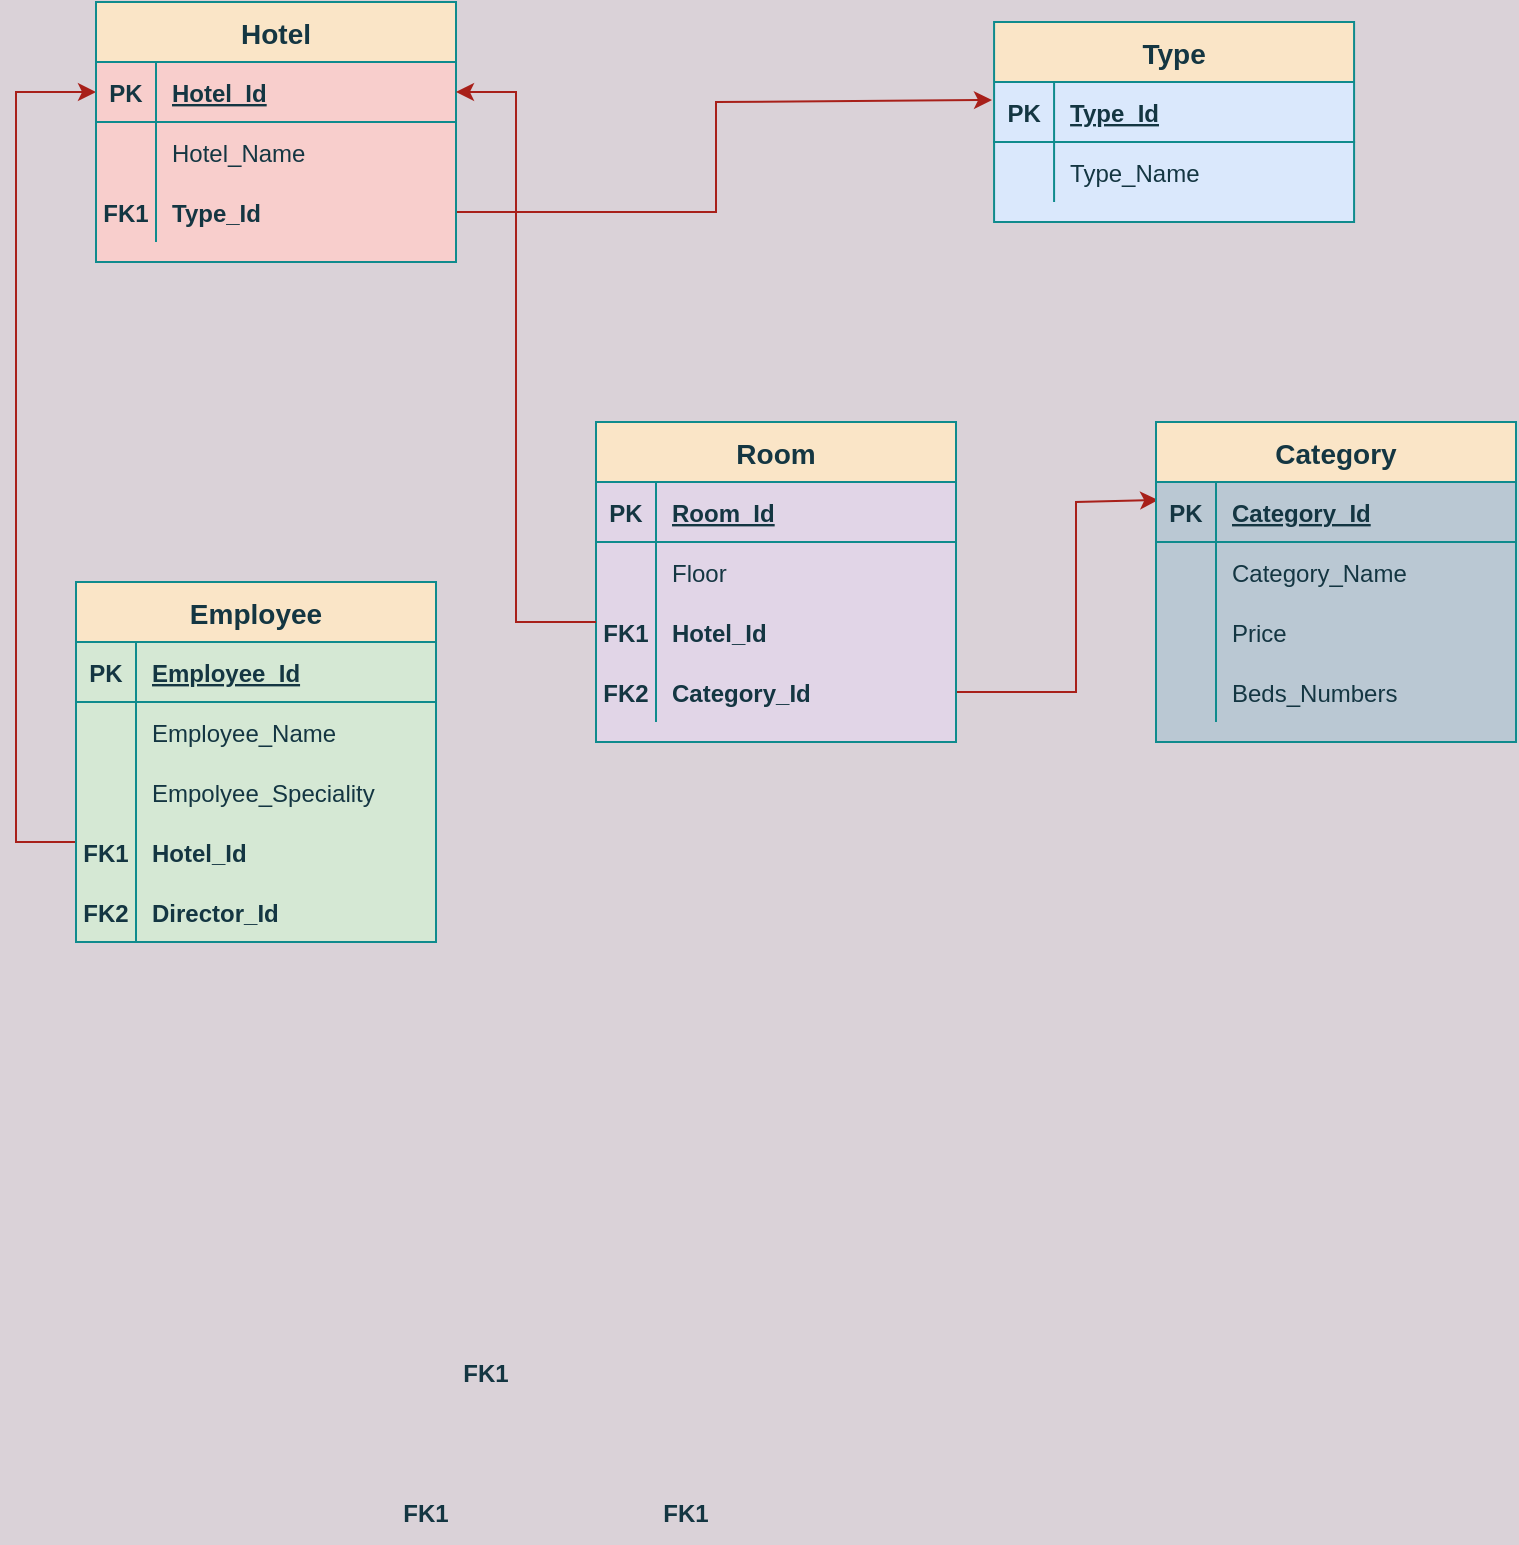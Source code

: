 <mxfile version="13.9.9" type="device"><diagram id="fUg_BbWm0jTe-vXo1obW" name="Page-1"><mxGraphModel dx="827" dy="496" grid="1" gridSize="10" guides="1" tooltips="1" connect="1" arrows="1" fold="1" page="1" pageScale="1" pageWidth="827" pageHeight="1169" background="#DAD2D8" math="0" shadow="0"><root><mxCell id="0"/><mxCell id="1" parent="0"/><mxCell id="-zSEiJjyke30tixJQW5i-36" style="edgeStyle=none;rounded=0;orthogonalLoop=1;jettySize=auto;html=1;exitX=1;exitY=0.5;exitDx=0;exitDy=0;labelBackgroundColor=#DAD2D8;strokeColor=#A8201A;fontColor=#143642;" parent="1" source="nJfoP4egq9J-aX2JRRXe-36" edge="1"><mxGeometry relative="1" as="geometry"><mxPoint x="280" y="200" as="sourcePoint"/><mxPoint x="558" y="199" as="targetPoint"/><Array as="points"><mxPoint x="420" y="255"/><mxPoint x="420" y="200"/></Array></mxGeometry></mxCell><mxCell id="-zSEiJjyke30tixJQW5i-43" style="edgeStyle=none;rounded=0;orthogonalLoop=1;jettySize=auto;html=1;entryX=0;entryY=0.5;entryDx=0;entryDy=0;labelBackgroundColor=#DAD2D8;strokeColor=#A8201A;fontColor=#143642;" parent="1" target="nJfoP4egq9J-aX2JRRXe-30" edge="1"><mxGeometry relative="1" as="geometry"><mxPoint x="70" y="290" as="targetPoint"/><mxPoint x="100" y="570" as="sourcePoint"/><Array as="points"><mxPoint x="100" y="570"/><mxPoint x="70" y="570"/><mxPoint x="70" y="195"/></Array></mxGeometry></mxCell><mxCell id="nJfoP4egq9J-aX2JRRXe-5" style="edgeStyle=none;rounded=0;orthogonalLoop=1;jettySize=auto;html=1;exitX=1;exitY=0.5;exitDx=0;exitDy=0;entryX=0.006;entryY=0.3;entryDx=0;entryDy=0;entryPerimeter=0;labelBackgroundColor=#DAD2D8;strokeColor=#A8201A;fontColor=#143642;" parent="1" source="nJfoP4egq9J-aX2JRRXe-113" target="nJfoP4egq9J-aX2JRRXe-125" edge="1"><mxGeometry relative="1" as="geometry"><mxPoint x="540" y="410.02" as="sourcePoint"/><mxPoint x="630" y="410" as="targetPoint"/><Array as="points"><mxPoint x="600" y="495"/><mxPoint x="600" y="400"/></Array></mxGeometry></mxCell><mxCell id="nJfoP4egq9J-aX2JRRXe-56" value="Type" style="shape=table;startSize=30;container=1;collapsible=1;childLayout=tableLayout;fixedRows=1;rowLines=0;fontStyle=1;align=center;resizeLast=1;swimlaneFillColor=#DAE8FC;fillColor=#FAE5C7;fontSize=14;strokeColor=#0F8B8D;fontColor=#143642;" parent="1" vertex="1"><mxGeometry x="559.04" y="160" width="180" height="100" as="geometry"/></mxCell><mxCell id="nJfoP4egq9J-aX2JRRXe-57" value="" style="shape=partialRectangle;collapsible=0;dropTarget=0;pointerEvents=0;fillColor=none;top=0;left=0;bottom=1;right=0;points=[[0,0.5],[1,0.5]];portConstraint=eastwest;strokeColor=#0F8B8D;fontColor=#143642;" parent="nJfoP4egq9J-aX2JRRXe-56" vertex="1"><mxGeometry y="30" width="180" height="30" as="geometry"/></mxCell><mxCell id="nJfoP4egq9J-aX2JRRXe-58" value="PK" style="shape=partialRectangle;connectable=0;fillColor=none;top=0;left=0;bottom=0;right=0;fontStyle=1;overflow=hidden;strokeColor=#0F8B8D;fontColor=#143642;" parent="nJfoP4egq9J-aX2JRRXe-57" vertex="1"><mxGeometry width="30" height="30" as="geometry"/></mxCell><mxCell id="nJfoP4egq9J-aX2JRRXe-59" value="Type_Id" style="shape=partialRectangle;connectable=0;fillColor=none;top=0;left=0;bottom=0;right=0;align=left;spacingLeft=6;fontStyle=5;overflow=hidden;strokeColor=#0F8B8D;fontColor=#143642;" parent="nJfoP4egq9J-aX2JRRXe-57" vertex="1"><mxGeometry x="30" width="150" height="30" as="geometry"/></mxCell><mxCell id="nJfoP4egq9J-aX2JRRXe-60" value="" style="shape=partialRectangle;collapsible=0;dropTarget=0;pointerEvents=0;fillColor=none;top=0;left=0;bottom=0;right=0;points=[[0,0.5],[1,0.5]];portConstraint=eastwest;strokeColor=#0F8B8D;fontColor=#143642;" parent="nJfoP4egq9J-aX2JRRXe-56" vertex="1"><mxGeometry y="60" width="180" height="30" as="geometry"/></mxCell><mxCell id="nJfoP4egq9J-aX2JRRXe-61" value="" style="shape=partialRectangle;connectable=0;fillColor=none;top=0;left=0;bottom=0;right=0;editable=1;overflow=hidden;strokeColor=#0F8B8D;fontColor=#143642;" parent="nJfoP4egq9J-aX2JRRXe-60" vertex="1"><mxGeometry width="30" height="30" as="geometry"/></mxCell><mxCell id="nJfoP4egq9J-aX2JRRXe-62" value="Type_Name" style="shape=partialRectangle;connectable=0;fillColor=none;top=0;left=0;bottom=0;right=0;align=left;spacingLeft=6;overflow=hidden;strokeColor=#0F8B8D;fontColor=#143642;" parent="nJfoP4egq9J-aX2JRRXe-60" vertex="1"><mxGeometry x="30" width="150" height="30" as="geometry"/></mxCell><mxCell id="nJfoP4egq9J-aX2JRRXe-100" value="FK1" style="shape=partialRectangle;connectable=0;fillColor=none;top=0;left=0;bottom=0;right=0;fontStyle=1;overflow=hidden;strokeColor=#0F8B8D;fontColor=#143642;" parent="1" vertex="1"><mxGeometry x="290" y="820" width="30" height="30" as="geometry"/></mxCell><mxCell id="nJfoP4egq9J-aX2JRRXe-101" value="FK1" style="shape=partialRectangle;connectable=0;fillColor=none;top=0;left=0;bottom=0;right=0;fontStyle=1;overflow=hidden;strokeColor=#0F8B8D;fontColor=#143642;" parent="1" vertex="1"><mxGeometry x="390" y="890" width="30" height="30" as="geometry"/></mxCell><mxCell id="nJfoP4egq9J-aX2JRRXe-102" value="FK1" style="shape=partialRectangle;connectable=0;fillColor=none;top=0;left=0;bottom=0;right=0;fontStyle=1;overflow=hidden;strokeColor=#0F8B8D;fontColor=#143642;" parent="1" vertex="1"><mxGeometry x="260" y="890" width="30" height="30" as="geometry"/></mxCell><mxCell id="nJfoP4egq9J-aX2JRRXe-104" value="" style="group;strokeColor=#0F8B8D;fillColor=#FAE5C7;fontColor=#143642;" parent="1" vertex="1" connectable="0"><mxGeometry x="110" y="150" width="180" height="130" as="geometry"/></mxCell><mxCell id="nJfoP4egq9J-aX2JRRXe-29" value="Hotel" style="shape=table;startSize=30;container=1;collapsible=1;childLayout=tableLayout;fixedRows=1;rowLines=0;fontStyle=1;align=center;resizeLast=1;fillColor=#FAE5C7;strokeColor=#0F8B8D;swimlaneFillColor=#F8CECC;fontSize=14;fontColor=#143642;" parent="nJfoP4egq9J-aX2JRRXe-104" vertex="1"><mxGeometry width="180" height="130" as="geometry"/></mxCell><mxCell id="nJfoP4egq9J-aX2JRRXe-30" value="" style="shape=partialRectangle;collapsible=0;dropTarget=0;pointerEvents=0;fillColor=none;top=0;left=0;bottom=1;right=0;points=[[0,0.5],[1,0.5]];portConstraint=eastwest;strokeColor=#0F8B8D;fontColor=#143642;" parent="nJfoP4egq9J-aX2JRRXe-29" vertex="1"><mxGeometry y="30" width="180" height="30" as="geometry"/></mxCell><mxCell id="nJfoP4egq9J-aX2JRRXe-31" value="PK" style="shape=partialRectangle;connectable=0;fillColor=none;top=0;left=0;bottom=0;right=0;fontStyle=1;overflow=hidden;strokeColor=#0F8B8D;fontColor=#143642;" parent="nJfoP4egq9J-aX2JRRXe-30" vertex="1"><mxGeometry width="30" height="30" as="geometry"/></mxCell><mxCell id="nJfoP4egq9J-aX2JRRXe-32" value="Hotel_Id" style="shape=partialRectangle;connectable=0;fillColor=none;top=0;left=0;bottom=0;right=0;align=left;spacingLeft=6;fontStyle=5;overflow=hidden;strokeColor=#0F8B8D;fontColor=#143642;" parent="nJfoP4egq9J-aX2JRRXe-30" vertex="1"><mxGeometry x="30" width="150" height="30" as="geometry"/></mxCell><mxCell id="nJfoP4egq9J-aX2JRRXe-33" value="" style="shape=partialRectangle;collapsible=0;dropTarget=0;pointerEvents=0;fillColor=none;top=0;left=0;bottom=0;right=0;points=[[0,0.5],[1,0.5]];portConstraint=eastwest;strokeColor=#0F8B8D;fontColor=#143642;" parent="nJfoP4egq9J-aX2JRRXe-29" vertex="1"><mxGeometry y="60" width="180" height="30" as="geometry"/></mxCell><mxCell id="nJfoP4egq9J-aX2JRRXe-34" value="" style="shape=partialRectangle;connectable=0;fillColor=none;top=0;left=0;bottom=0;right=0;editable=1;overflow=hidden;strokeColor=#0F8B8D;fontColor=#143642;" parent="nJfoP4egq9J-aX2JRRXe-33" vertex="1"><mxGeometry width="30" height="30" as="geometry"/></mxCell><mxCell id="nJfoP4egq9J-aX2JRRXe-35" value="Hotel_Name" style="shape=partialRectangle;connectable=0;fillColor=none;top=0;left=0;bottom=0;right=0;align=left;spacingLeft=6;overflow=hidden;strokeColor=#0F8B8D;fontColor=#143642;" parent="nJfoP4egq9J-aX2JRRXe-33" vertex="1"><mxGeometry x="30" width="150" height="30" as="geometry"/></mxCell><mxCell id="nJfoP4egq9J-aX2JRRXe-36" value="" style="shape=partialRectangle;collapsible=0;dropTarget=0;pointerEvents=0;fillColor=none;top=0;left=0;bottom=0;right=0;points=[[0,0.5],[1,0.5]];portConstraint=eastwest;strokeColor=#0F8B8D;fontColor=#143642;" parent="nJfoP4egq9J-aX2JRRXe-29" vertex="1"><mxGeometry y="90" width="180" height="30" as="geometry"/></mxCell><mxCell id="nJfoP4egq9J-aX2JRRXe-37" value="" style="shape=partialRectangle;connectable=0;fillColor=none;top=0;left=0;bottom=0;right=0;editable=1;overflow=hidden;strokeColor=#0F8B8D;fontColor=#143642;" parent="nJfoP4egq9J-aX2JRRXe-36" vertex="1"><mxGeometry width="30" height="30" as="geometry"/></mxCell><mxCell id="nJfoP4egq9J-aX2JRRXe-38" value="Type_Id" style="shape=partialRectangle;connectable=0;fillColor=none;top=0;left=0;bottom=0;right=0;align=left;spacingLeft=6;overflow=hidden;fontStyle=1;strokeColor=#0F8B8D;fontColor=#143642;" parent="nJfoP4egq9J-aX2JRRXe-36" vertex="1"><mxGeometry x="30" width="150" height="30" as="geometry"/></mxCell><mxCell id="nJfoP4egq9J-aX2JRRXe-55" value="FK1" style="shape=partialRectangle;connectable=0;fillColor=none;top=0;left=0;bottom=0;right=0;fontStyle=1;overflow=hidden;strokeColor=#0F8B8D;fontColor=#143642;" parent="nJfoP4egq9J-aX2JRRXe-104" vertex="1"><mxGeometry y="90" width="30" height="30" as="geometry"/></mxCell><mxCell id="nJfoP4egq9J-aX2JRRXe-105" value="" style="group;strokeColor=#0F8B8D;fillColor=#FAE5C7;fontColor=#143642;" parent="1" vertex="1" connectable="0"><mxGeometry x="360" y="360" width="180" height="130" as="geometry"/></mxCell><mxCell id="nJfoP4egq9J-aX2JRRXe-106" value="Room" style="shape=table;startSize=30;container=1;collapsible=1;childLayout=tableLayout;fixedRows=1;rowLines=0;fontStyle=1;align=center;resizeLast=1;fillColor=#FAE5C7;strokeColor=#0F8B8D;swimlaneFillColor=#E1D5E7;fontSize=14;fontColor=#143642;" parent="nJfoP4egq9J-aX2JRRXe-105" vertex="1"><mxGeometry width="180" height="160" as="geometry"/></mxCell><mxCell id="nJfoP4egq9J-aX2JRRXe-107" value="" style="shape=partialRectangle;collapsible=0;dropTarget=0;pointerEvents=0;fillColor=none;top=0;left=0;bottom=1;right=0;points=[[0,0.5],[1,0.5]];portConstraint=eastwest;strokeColor=#0F8B8D;fontColor=#143642;" parent="nJfoP4egq9J-aX2JRRXe-106" vertex="1"><mxGeometry y="30" width="180" height="30" as="geometry"/></mxCell><mxCell id="nJfoP4egq9J-aX2JRRXe-108" value="PK" style="shape=partialRectangle;connectable=0;fillColor=none;top=0;left=0;bottom=0;right=0;fontStyle=1;overflow=hidden;strokeColor=#0F8B8D;fontColor=#143642;" parent="nJfoP4egq9J-aX2JRRXe-107" vertex="1"><mxGeometry width="30" height="30" as="geometry"/></mxCell><mxCell id="nJfoP4egq9J-aX2JRRXe-109" value="Room_Id" style="shape=partialRectangle;connectable=0;fillColor=none;top=0;left=0;bottom=0;right=0;align=left;spacingLeft=6;fontStyle=5;overflow=hidden;strokeColor=#0F8B8D;fontColor=#143642;" parent="nJfoP4egq9J-aX2JRRXe-107" vertex="1"><mxGeometry x="30" width="150" height="30" as="geometry"/></mxCell><mxCell id="nJfoP4egq9J-aX2JRRXe-110" value="" style="shape=partialRectangle;collapsible=0;dropTarget=0;pointerEvents=0;fillColor=none;top=0;left=0;bottom=0;right=0;points=[[0,0.5],[1,0.5]];portConstraint=eastwest;strokeColor=#0F8B8D;fontColor=#143642;" parent="nJfoP4egq9J-aX2JRRXe-106" vertex="1"><mxGeometry y="60" width="180" height="30" as="geometry"/></mxCell><mxCell id="nJfoP4egq9J-aX2JRRXe-111" value="" style="shape=partialRectangle;connectable=0;fillColor=none;top=0;left=0;bottom=0;right=0;editable=1;overflow=hidden;strokeColor=#0F8B8D;fontColor=#143642;" parent="nJfoP4egq9J-aX2JRRXe-110" vertex="1"><mxGeometry width="30" height="30" as="geometry"/></mxCell><mxCell id="nJfoP4egq9J-aX2JRRXe-112" value="Floor" style="shape=partialRectangle;connectable=0;fillColor=none;top=0;left=0;bottom=0;right=0;align=left;spacingLeft=6;overflow=hidden;strokeColor=#0F8B8D;fontColor=#143642;" parent="nJfoP4egq9J-aX2JRRXe-110" vertex="1"><mxGeometry x="30" width="150" height="30" as="geometry"/></mxCell><mxCell id="nJfoP4egq9J-aX2JRRXe-117" style="shape=partialRectangle;collapsible=0;dropTarget=0;pointerEvents=0;fillColor=none;top=0;left=0;bottom=0;right=0;points=[[0,0.5],[1,0.5]];portConstraint=eastwest;strokeColor=#0F8B8D;fontColor=#143642;" parent="nJfoP4egq9J-aX2JRRXe-106" vertex="1"><mxGeometry y="90" width="180" height="30" as="geometry"/></mxCell><mxCell id="nJfoP4egq9J-aX2JRRXe-118" style="shape=partialRectangle;connectable=0;fillColor=none;top=0;left=0;bottom=0;right=0;editable=1;overflow=hidden;strokeColor=#0F8B8D;fontColor=#143642;" parent="nJfoP4egq9J-aX2JRRXe-117" vertex="1"><mxGeometry width="30" height="30" as="geometry"/></mxCell><mxCell id="nJfoP4egq9J-aX2JRRXe-119" value="Hotel_Id" style="shape=partialRectangle;connectable=0;fillColor=none;top=0;left=0;bottom=0;right=0;align=left;spacingLeft=6;overflow=hidden;fontStyle=1;strokeColor=#0F8B8D;fontColor=#143642;" parent="nJfoP4egq9J-aX2JRRXe-117" vertex="1"><mxGeometry x="30" width="150" height="30" as="geometry"/></mxCell><mxCell id="nJfoP4egq9J-aX2JRRXe-113" value="" style="shape=partialRectangle;collapsible=0;dropTarget=0;pointerEvents=0;fillColor=none;top=0;left=0;bottom=0;right=0;points=[[0,0.5],[1,0.5]];portConstraint=eastwest;strokeColor=#0F8B8D;fontColor=#143642;" parent="nJfoP4egq9J-aX2JRRXe-106" vertex="1"><mxGeometry y="120" width="180" height="30" as="geometry"/></mxCell><mxCell id="nJfoP4egq9J-aX2JRRXe-114" value="FK2" style="shape=partialRectangle;connectable=0;fillColor=none;top=0;left=0;bottom=0;right=0;editable=1;overflow=hidden;fontStyle=1;strokeColor=#0F8B8D;fontColor=#143642;" parent="nJfoP4egq9J-aX2JRRXe-113" vertex="1"><mxGeometry width="30" height="30" as="geometry"/></mxCell><mxCell id="nJfoP4egq9J-aX2JRRXe-115" value="Category_Id" style="shape=partialRectangle;connectable=0;fillColor=none;top=0;left=0;bottom=0;right=0;align=left;spacingLeft=6;overflow=hidden;fontStyle=1;strokeColor=#0F8B8D;fontColor=#143642;" parent="nJfoP4egq9J-aX2JRRXe-113" vertex="1"><mxGeometry x="30" width="150" height="30" as="geometry"/></mxCell><mxCell id="nJfoP4egq9J-aX2JRRXe-116" value="FK1" style="shape=partialRectangle;connectable=0;fillColor=none;top=0;left=0;bottom=0;right=0;fontStyle=1;overflow=hidden;strokeColor=#0F8B8D;fontColor=#143642;" parent="nJfoP4egq9J-aX2JRRXe-105" vertex="1"><mxGeometry y="90" width="30" height="30" as="geometry"/></mxCell><mxCell id="nJfoP4egq9J-aX2JRRXe-123" value="" style="group;fontColor=#143642;" parent="1" vertex="1" connectable="0"><mxGeometry x="100" y="440" width="180" height="180" as="geometry"/></mxCell><mxCell id="nJfoP4egq9J-aX2JRRXe-69" value="Employee" style="shape=table;startSize=30;container=1;collapsible=1;childLayout=tableLayout;fixedRows=1;rowLines=0;fontStyle=1;align=center;resizeLast=1;swimlaneFillColor=#D5E8D4;fillColor=#FAE5C7;fontSize=14;strokeColor=#0F8B8D;fontColor=#143642;" parent="nJfoP4egq9J-aX2JRRXe-123" vertex="1"><mxGeometry width="180" height="180" as="geometry"><mxRectangle x="300" y="590" width="90" height="30" as="alternateBounds"/></mxGeometry></mxCell><mxCell id="nJfoP4egq9J-aX2JRRXe-70" value="" style="shape=partialRectangle;collapsible=0;dropTarget=0;pointerEvents=0;fillColor=none;top=0;left=0;bottom=1;right=0;points=[[0,0.5],[1,0.5]];portConstraint=eastwest;strokeColor=#0F8B8D;fontColor=#143642;" parent="nJfoP4egq9J-aX2JRRXe-69" vertex="1"><mxGeometry y="30" width="180" height="30" as="geometry"/></mxCell><mxCell id="nJfoP4egq9J-aX2JRRXe-71" value="PK" style="shape=partialRectangle;connectable=0;fillColor=none;top=0;left=0;bottom=0;right=0;fontStyle=1;overflow=hidden;strokeColor=#0F8B8D;fontColor=#143642;" parent="nJfoP4egq9J-aX2JRRXe-70" vertex="1"><mxGeometry width="30" height="30" as="geometry"/></mxCell><mxCell id="nJfoP4egq9J-aX2JRRXe-72" value="Employee_Id" style="shape=partialRectangle;connectable=0;fillColor=none;top=0;left=0;bottom=0;right=0;align=left;spacingLeft=6;fontStyle=5;overflow=hidden;strokeColor=#0F8B8D;fontColor=#143642;" parent="nJfoP4egq9J-aX2JRRXe-70" vertex="1"><mxGeometry x="30" width="150" height="30" as="geometry"/></mxCell><mxCell id="nJfoP4egq9J-aX2JRRXe-73" value="" style="shape=partialRectangle;collapsible=0;dropTarget=0;pointerEvents=0;fillColor=none;top=0;left=0;bottom=0;right=0;points=[[0,0.5],[1,0.5]];portConstraint=eastwest;strokeColor=#0F8B8D;fontColor=#143642;" parent="nJfoP4egq9J-aX2JRRXe-69" vertex="1"><mxGeometry y="60" width="180" height="30" as="geometry"/></mxCell><mxCell id="nJfoP4egq9J-aX2JRRXe-74" value="" style="shape=partialRectangle;connectable=0;fillColor=none;top=0;left=0;bottom=0;right=0;editable=1;overflow=hidden;strokeColor=#0F8B8D;fontColor=#143642;" parent="nJfoP4egq9J-aX2JRRXe-73" vertex="1"><mxGeometry width="30" height="30" as="geometry"/></mxCell><mxCell id="nJfoP4egq9J-aX2JRRXe-75" value="Employee_Name" style="shape=partialRectangle;connectable=0;fillColor=none;top=0;left=0;bottom=0;right=0;align=left;spacingLeft=6;overflow=hidden;strokeColor=#0F8B8D;fontColor=#143642;" parent="nJfoP4egq9J-aX2JRRXe-73" vertex="1"><mxGeometry x="30" width="150" height="30" as="geometry"/></mxCell><mxCell id="nJfoP4egq9J-aX2JRRXe-76" value="" style="shape=partialRectangle;collapsible=0;dropTarget=0;pointerEvents=0;fillColor=none;top=0;left=0;bottom=0;right=0;points=[[0,0.5],[1,0.5]];portConstraint=eastwest;strokeColor=#0F8B8D;fontColor=#143642;" parent="nJfoP4egq9J-aX2JRRXe-69" vertex="1"><mxGeometry y="90" width="180" height="30" as="geometry"/></mxCell><mxCell id="nJfoP4egq9J-aX2JRRXe-77" value="" style="shape=partialRectangle;connectable=0;fillColor=none;top=0;left=0;bottom=0;right=0;editable=1;overflow=hidden;strokeColor=#0F8B8D;fontColor=#143642;" parent="nJfoP4egq9J-aX2JRRXe-76" vertex="1"><mxGeometry width="30" height="30" as="geometry"/></mxCell><mxCell id="nJfoP4egq9J-aX2JRRXe-78" value="Empolyee_Speciality" style="shape=partialRectangle;connectable=0;fillColor=none;top=0;left=0;bottom=0;right=0;align=left;spacingLeft=6;overflow=hidden;strokeColor=#0F8B8D;fontColor=#143642;" parent="nJfoP4egq9J-aX2JRRXe-76" vertex="1"><mxGeometry x="30" width="150" height="30" as="geometry"/></mxCell><mxCell id="nJfoP4egq9J-aX2JRRXe-79" value="" style="shape=partialRectangle;collapsible=0;dropTarget=0;pointerEvents=0;fillColor=none;top=0;left=0;bottom=0;right=0;points=[[0,0.5],[1,0.5]];portConstraint=eastwest;strokeColor=#0F8B8D;fontColor=#143642;" parent="nJfoP4egq9J-aX2JRRXe-69" vertex="1"><mxGeometry y="120" width="180" height="30" as="geometry"/></mxCell><mxCell id="nJfoP4egq9J-aX2JRRXe-80" value="" style="shape=partialRectangle;connectable=0;fillColor=none;top=0;left=0;bottom=0;right=0;editable=1;overflow=hidden;strokeColor=#0F8B8D;fontColor=#143642;" parent="nJfoP4egq9J-aX2JRRXe-79" vertex="1"><mxGeometry width="30" height="30" as="geometry"/></mxCell><mxCell id="nJfoP4egq9J-aX2JRRXe-81" value="Hotel_Id" style="shape=partialRectangle;connectable=0;fillColor=none;top=0;left=0;bottom=0;right=0;align=left;spacingLeft=6;overflow=hidden;fontStyle=1;strokeColor=#0F8B8D;fontColor=#143642;" parent="nJfoP4egq9J-aX2JRRXe-79" vertex="1"><mxGeometry x="30" width="150" height="30" as="geometry"/></mxCell><mxCell id="nJfoP4egq9J-aX2JRRXe-120" style="shape=partialRectangle;collapsible=0;dropTarget=0;pointerEvents=0;fillColor=none;top=0;left=0;bottom=0;right=0;points=[[0,0.5],[1,0.5]];portConstraint=eastwest;strokeColor=#0F8B8D;fontColor=#143642;" parent="nJfoP4egq9J-aX2JRRXe-69" vertex="1"><mxGeometry y="150" width="180" height="30" as="geometry"/></mxCell><mxCell id="nJfoP4egq9J-aX2JRRXe-121" style="shape=partialRectangle;connectable=0;fillColor=none;top=0;left=0;bottom=0;right=0;editable=1;overflow=hidden;strokeColor=#0F8B8D;fontColor=#143642;" parent="nJfoP4egq9J-aX2JRRXe-120" vertex="1"><mxGeometry width="30" height="30" as="geometry"/></mxCell><mxCell id="nJfoP4egq9J-aX2JRRXe-122" value="Director_Id" style="shape=partialRectangle;connectable=0;fillColor=none;top=0;left=0;bottom=0;right=0;align=left;spacingLeft=6;overflow=hidden;fontStyle=1;strokeColor=#0F8B8D;fontColor=#143642;" parent="nJfoP4egq9J-aX2JRRXe-120" vertex="1"><mxGeometry x="30" width="150" height="30" as="geometry"/></mxCell><mxCell id="nJfoP4egq9J-aX2JRRXe-99" value="FK1" style="shape=partialRectangle;connectable=0;fillColor=none;top=0;left=0;bottom=0;right=0;fontStyle=1;overflow=hidden;strokeColor=#0F8B8D;fontColor=#143642;" parent="nJfoP4egq9J-aX2JRRXe-123" vertex="1"><mxGeometry y="120" width="30" height="30" as="geometry"/></mxCell><mxCell id="nJfoP4egq9J-aX2JRRXe-103" value="FK2" style="shape=partialRectangle;connectable=0;fillColor=none;top=0;left=0;bottom=0;right=0;fontStyle=1;overflow=hidden;strokeColor=#0F8B8D;fontColor=#143642;" parent="nJfoP4egq9J-aX2JRRXe-123" vertex="1"><mxGeometry y="150" width="30" height="30" as="geometry"/></mxCell><mxCell id="nJfoP4egq9J-aX2JRRXe-124" value="Category" style="shape=table;startSize=30;container=1;collapsible=1;childLayout=tableLayout;fixedRows=1;rowLines=0;fontStyle=1;align=center;resizeLast=1;fontSize=14;strokeColor=#0F8B8D;fillColor=#FAE5C7;swimlaneFillColor=#BAC8D3;fontColor=#143642;" parent="1" vertex="1"><mxGeometry x="640" y="360" width="180" height="160" as="geometry"/></mxCell><mxCell id="nJfoP4egq9J-aX2JRRXe-125" value="" style="shape=partialRectangle;collapsible=0;dropTarget=0;pointerEvents=0;fillColor=none;top=0;left=0;bottom=1;right=0;points=[[0,0.5],[1,0.5]];portConstraint=eastwest;strokeColor=#0F8B8D;fontColor=#143642;" parent="nJfoP4egq9J-aX2JRRXe-124" vertex="1"><mxGeometry y="30" width="180" height="30" as="geometry"/></mxCell><mxCell id="nJfoP4egq9J-aX2JRRXe-126" value="PK" style="shape=partialRectangle;connectable=0;fillColor=none;top=0;left=0;bottom=0;right=0;fontStyle=1;overflow=hidden;strokeColor=#0F8B8D;fontColor=#143642;" parent="nJfoP4egq9J-aX2JRRXe-125" vertex="1"><mxGeometry width="30" height="30" as="geometry"/></mxCell><mxCell id="nJfoP4egq9J-aX2JRRXe-127" value="Category_Id" style="shape=partialRectangle;connectable=0;fillColor=none;top=0;left=0;bottom=0;right=0;align=left;spacingLeft=6;fontStyle=5;overflow=hidden;strokeColor=#0F8B8D;fontColor=#143642;" parent="nJfoP4egq9J-aX2JRRXe-125" vertex="1"><mxGeometry x="30" width="150" height="30" as="geometry"/></mxCell><mxCell id="nJfoP4egq9J-aX2JRRXe-128" value="" style="shape=partialRectangle;collapsible=0;dropTarget=0;pointerEvents=0;fillColor=none;top=0;left=0;bottom=0;right=0;points=[[0,0.5],[1,0.5]];portConstraint=eastwest;strokeColor=#0F8B8D;fontColor=#143642;" parent="nJfoP4egq9J-aX2JRRXe-124" vertex="1"><mxGeometry y="60" width="180" height="30" as="geometry"/></mxCell><mxCell id="nJfoP4egq9J-aX2JRRXe-129" value="" style="shape=partialRectangle;connectable=0;fillColor=none;top=0;left=0;bottom=0;right=0;editable=1;overflow=hidden;strokeColor=#0F8B8D;fontColor=#143642;" parent="nJfoP4egq9J-aX2JRRXe-128" vertex="1"><mxGeometry width="30" height="30" as="geometry"/></mxCell><mxCell id="nJfoP4egq9J-aX2JRRXe-130" value="Category_Name" style="shape=partialRectangle;connectable=0;fillColor=none;top=0;left=0;bottom=0;right=0;align=left;spacingLeft=6;overflow=hidden;strokeColor=#0F8B8D;fontColor=#143642;" parent="nJfoP4egq9J-aX2JRRXe-128" vertex="1"><mxGeometry x="30" width="150" height="30" as="geometry"/></mxCell><mxCell id="nJfoP4egq9J-aX2JRRXe-131" value="" style="shape=partialRectangle;collapsible=0;dropTarget=0;pointerEvents=0;fillColor=none;top=0;left=0;bottom=0;right=0;points=[[0,0.5],[1,0.5]];portConstraint=eastwest;strokeColor=#0F8B8D;fontColor=#143642;" parent="nJfoP4egq9J-aX2JRRXe-124" vertex="1"><mxGeometry y="90" width="180" height="30" as="geometry"/></mxCell><mxCell id="nJfoP4egq9J-aX2JRRXe-132" value="" style="shape=partialRectangle;connectable=0;fillColor=none;top=0;left=0;bottom=0;right=0;editable=1;overflow=hidden;strokeColor=#0F8B8D;fontColor=#143642;" parent="nJfoP4egq9J-aX2JRRXe-131" vertex="1"><mxGeometry width="30" height="30" as="geometry"/></mxCell><mxCell id="nJfoP4egq9J-aX2JRRXe-133" value="Price" style="shape=partialRectangle;connectable=0;fillColor=none;top=0;left=0;bottom=0;right=0;align=left;spacingLeft=6;overflow=hidden;strokeColor=#0F8B8D;fontColor=#143642;" parent="nJfoP4egq9J-aX2JRRXe-131" vertex="1"><mxGeometry x="30" width="150" height="30" as="geometry"/></mxCell><mxCell id="nJfoP4egq9J-aX2JRRXe-134" value="" style="shape=partialRectangle;collapsible=0;dropTarget=0;pointerEvents=0;fillColor=none;top=0;left=0;bottom=0;right=0;points=[[0,0.5],[1,0.5]];portConstraint=eastwest;strokeColor=#0F8B8D;fontColor=#143642;" parent="nJfoP4egq9J-aX2JRRXe-124" vertex="1"><mxGeometry y="120" width="180" height="30" as="geometry"/></mxCell><mxCell id="nJfoP4egq9J-aX2JRRXe-135" value="" style="shape=partialRectangle;connectable=0;fillColor=none;top=0;left=0;bottom=0;right=0;editable=1;overflow=hidden;strokeColor=#0F8B8D;fontColor=#143642;" parent="nJfoP4egq9J-aX2JRRXe-134" vertex="1"><mxGeometry width="30" height="30" as="geometry"/></mxCell><mxCell id="nJfoP4egq9J-aX2JRRXe-136" value="Beds_Numbers" style="shape=partialRectangle;connectable=0;fillColor=none;top=0;left=0;bottom=0;right=0;align=left;spacingLeft=6;overflow=hidden;strokeColor=#0F8B8D;fontColor=#143642;" parent="nJfoP4egq9J-aX2JRRXe-134" vertex="1"><mxGeometry x="30" width="150" height="30" as="geometry"/></mxCell><mxCell id="nJfoP4egq9J-aX2JRRXe-152" style="edgeStyle=none;rounded=0;orthogonalLoop=1;jettySize=auto;html=1;entryX=1;entryY=0.5;entryDx=0;entryDy=0;labelBackgroundColor=#DAD2D8;strokeColor=#A8201A;fontColor=#143642;" parent="1" target="nJfoP4egq9J-aX2JRRXe-30" edge="1"><mxGeometry relative="1" as="geometry"><mxPoint x="320" y="230" as="targetPoint"/><mxPoint x="360" y="460" as="sourcePoint"/><Array as="points"><mxPoint x="360" y="460"/><mxPoint x="320" y="460"/><mxPoint x="320" y="195"/></Array></mxGeometry></mxCell></root></mxGraphModel></diagram></mxfile>